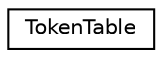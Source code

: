 digraph "Graphical Class Hierarchy"
{
 // LATEX_PDF_SIZE
  edge [fontname="Helvetica",fontsize="10",labelfontname="Helvetica",labelfontsize="10"];
  node [fontname="Helvetica",fontsize="10",shape=record];
  rankdir="LR";
  Node0 [label="TokenTable",height=0.2,width=0.4,color="black", fillcolor="white", style="filled",URL="$classTokenTable.html",tooltip=" "];
}
